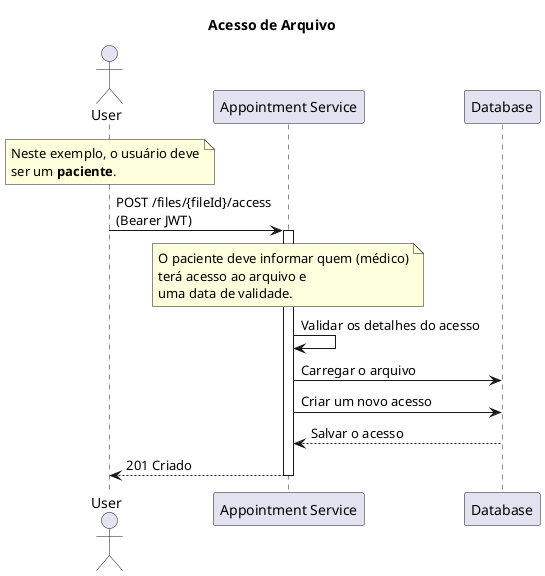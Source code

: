 @startuml file_access

title Acesso de Arquivo

actor "User" as user
participant "Appointment Service" as appointment_service
participant "Database" as database

note over user
Neste exemplo, o usuário deve
ser um **paciente**.
end note

user -> appointment_service: POST /files/{fileId}/access\n(Bearer JWT)

activate appointment_service

note over appointment_service
O paciente deve informar quem (médico)
terá acesso ao arquivo e
uma data de validade.
end note

appointment_service -> appointment_service: Validar os detalhes do acesso
appointment_service -> database: Carregar o arquivo
appointment_service -> database: Criar um novo acesso
database --> appointment_service: Salvar o acesso
appointment_service --> user: 201 Criado
deactivate appointment_service

@enduml